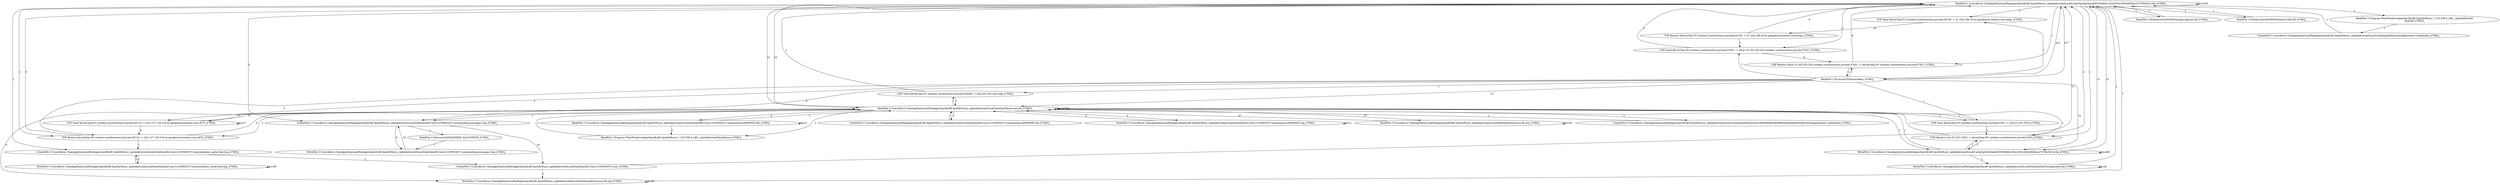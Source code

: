 strict digraph G {
  "ReadFile C:\Users\Kevin Chan\AppData\Local\Packages\SpotifyAB.SpotifyMusic_zpdnekdrzrea0\LocalCache\Spotify\Data\f2\f255d9b0c182a2302c5d0c684fcac2707fdc9a7e.file_47DEQ_";
  "CreateFile C:\Users\Kevin Chan\AppData\Local\Packages\SpotifyAB.SpotifyMusic_zpdnekdrzrea0\LocalState\Spotify\Users\12185952672-user\pending-messages.tmp_47DEQ_";
  "WriteFile C:\Users\Kevin Chan\AppData\Local\Packages\SpotifyAB.SpotifyMusic_zpdnekdrzrea0\LocalState\Spotify\Users\12185952672-user\pending-messages.tmp_47DEQ_";
  "CreateFile C:\Users\Kevin Chan\AppData\Local\Packages\SpotifyAB.SpotifyMusic_zpdnekdrzrea0\LocalState\Spotify\Users\12185952672-user_47DEQ_";
  "TCP Send KevinChan-PC.wireless.northwestern.private:55136 -&gt; 47.224.186.35.bc.googleusercontent.com:https_47DEQ_";
  "TCP Receive KevinChan-PC.wireless.northwestern.private:55136 -&gt; 47.224.186.35.bc.googleusercontent.com:https_47DEQ_";
  "UDP Send KevinChan-PC.wireless.northwestern.private:57621 -&gt; dhcp-10-105-255-255.wireless.northwestern.private:57621_47DEQ_";
  "UDP Receive dhcp-10-105-255-255.wireless.northwestern.private:57621 -&gt; KevinChan-PC.wireless.northwestern.private:57621_47DEQ_";
  "TCP Receive KevinChan-PC.wireless.northwestern.private:55123 -&gt; 242.127.154.104.bc.googleusercontent.com:4070_47DEQ_";
  "CreateFile C:\Users\Kevin Chan\AppData\Local\Packages\SpotifyAB.SpotifyMusic_zpdnekdrzrea0\LocalState\Spotify\Users\12185952672-user\metadata_cache.bnk.tmp_47DEQ_";
  "WriteFile C:\Users\Kevin Chan\AppData\Local\Packages\SpotifyAB.SpotifyMusic_zpdnekdrzrea0\LocalState\Spotify\Users\12185952672-user\metadata_cache.bnk.tmp_47DEQ_";
  "UDP Receive 224.0.0.251:5353 -&gt; KevinChan-PC.wireless.northwestern.private:5353_47DEQ_";
  "WriteFile C:\Users\Kevin Chan\AppData\Local\Packages\SpotifyAB.SpotifyMusic_zpdnekdrzrea0\LocalCache\Spotify\Data\f2\f255d9b0c182a2302c5d0c684fcac2707fdc9a7e.file_47DEQ_";
  "ReadFile C:\Users\Kevin Chan\AppData\Local\Packages\SpotifyAB.SpotifyMusic_zpdnekdrzrea0\LocalState\Spotify\mercury.db_47DEQ_";
  "WriteFile C:\Users\Kevin Chan\AppData\Local\Packages\SpotifyAB.SpotifyMusic_zpdnekdrzrea0\LocalState\Spotify\mercury.db-wal_47DEQ_";
  "WriteFile C:\Users\Kevin Chan\AppData\Local\Packages\SpotifyAB.SpotifyMusic_zpdnekdrzrea0\LocalState\Spotify\Storage\index.dat_47DEQ_";
  "ReadFile C:\Windows\SysWOW64\twinapi.appcore.dll_47DEQ_";
  "ReadFile C:\Windows\SysWOW64\Windows.Web.dll_47DEQ_";
  "ReadFile C:\Program Files\WindowsApps\SpotifyAB.SpotifyMusic_1.125.559.0_x86__zpdnekdrzrea0\libcef.dll_47DEQ_";
  "CreateFile C:\Users\Kevin Chan\AppData\Local\Packages\SpotifyAB.SpotifyMusic_zpdnekdrzrea0\LocalCache\Spotify\Browser\Application Cache\Index_47DEQ_";
  "TCP Send KevinChan-PC.wireless.northwestern.private:55123 -&gt; 242.127.154.104.bc.googleusercontent.com:4070_47DEQ_";
  "ReadFile C:\Program Files\WindowsApps\SpotifyAB.SpotifyMusic_1.125.559.0_x86__zpdnekdrzrea0\Spotify.exe_47DEQ_";
  "CreateFile C:\Users\Kevin Chan\AppData\Local\Packages\SpotifyAB.SpotifyMusic_zpdnekdrzrea0\LocalState\Spotify\Users\12185952672-user\primary.ldb\000005.ldb_47DEQ_";
  "ReadFile C:\Users\Kevin Chan\AppData\Local\Packages\SpotifyAB.SpotifyMusic_zpdnekdrzrea0\LocalState\Spotify\Users\12185952672-user\primary.ldb\000005.ldb_47DEQ_";
  "WriteFile C:\Users\Kevin Chan\AppData\Local\Packages\SpotifyAB.SpotifyMusic_zpdnekdrzrea0\LocalState\Spotify\Users\12185952672-user\primary.ldb\000043.log_47DEQ_";
  "ReadFile C:\Users\Kevin Chan\AppData\Local\Packages\SpotifyAB.SpotifyMusic_zpdnekdrzrea0\LocalState\Spotify\mercury.db-wal_47DEQ_";
  "CreateFile C:\Users\Kevin Chan\AppData\Local\Packages\SpotifyAB.SpotifyMusic_zpdnekdrzrea0\LocalCache\Spotify\Browser\418df298da6c06f2ff644ea64e8ea55b0fd182ba\Application Cache\Index_47DEQ_";
  "UDP Send KevinChan-PC.wireless.northwestern.private:5353 -&gt; 224.0.0.251:5353_47DEQ_";
  "UDP Send KevinChan-PC.wireless.northwestern.private:58289 -&gt; 239.255.255.250:ssdp_47DEQ_";
  "ReadFile C:\$ConvertToNonresident_47DEQ_";
  "ReadFile C:\$Secure:$SDH:$INDEX_ALLOCATION_47DEQ_";
  "ReadFile C:\Users\Kevin Chan\AppData\Local\Packages\SpotifyAB.SpotifyMusic_zpdnekdrzrea0\LocalCache\Spotify\Data\f2\f255d9b0c182a2302c5d0c684fcac2707fdc9a7e.file_47DEQ_" -> "ReadFile C:\Users\Kevin Chan\AppData\Local\Packages\SpotifyAB.SpotifyMusic_zpdnekdrzrea0\LocalCache\Spotify\Data\f2\f255d9b0c182a2302c5d0c684fcac2707fdc9a7e.file_47DEQ_" [ label="158" ];
  "ReadFile C:\Users\Kevin Chan\AppData\Local\Packages\SpotifyAB.SpotifyMusic_zpdnekdrzrea0\LocalCache\Spotify\Data\f2\f255d9b0c182a2302c5d0c684fcac2707fdc9a7e.file_47DEQ_" -> "CreateFile C:\Users\Kevin Chan\AppData\Local\Packages\SpotifyAB.SpotifyMusic_zpdnekdrzrea0\LocalState\Spotify\Users\12185952672-user\pending-messages.tmp_47DEQ_" [ label="3" ];
  "CreateFile C:\Users\Kevin Chan\AppData\Local\Packages\SpotifyAB.SpotifyMusic_zpdnekdrzrea0\LocalState\Spotify\Users\12185952672-user\pending-messages.tmp_47DEQ_" -> "WriteFile C:\Users\Kevin Chan\AppData\Local\Packages\SpotifyAB.SpotifyMusic_zpdnekdrzrea0\LocalState\Spotify\Users\12185952672-user\pending-messages.tmp_47DEQ_" [ label="9" ];
  "WriteFile C:\Users\Kevin Chan\AppData\Local\Packages\SpotifyAB.SpotifyMusic_zpdnekdrzrea0\LocalState\Spotify\Users\12185952672-user\pending-messages.tmp_47DEQ_" -> "CreateFile C:\Users\Kevin Chan\AppData\Local\Packages\SpotifyAB.SpotifyMusic_zpdnekdrzrea0\LocalState\Spotify\Users\12185952672-user\pending-messages.tmp_47DEQ_" [ label="10" ];
  "CreateFile C:\Users\Kevin Chan\AppData\Local\Packages\SpotifyAB.SpotifyMusic_zpdnekdrzrea0\LocalState\Spotify\Users\12185952672-user\pending-messages.tmp_47DEQ_" -> "CreateFile C:\Users\Kevin Chan\AppData\Local\Packages\SpotifyAB.SpotifyMusic_zpdnekdrzrea0\LocalState\Spotify\Users\12185952672-user_47DEQ_" [ label="10" ];
  "CreateFile C:\Users\Kevin Chan\AppData\Local\Packages\SpotifyAB.SpotifyMusic_zpdnekdrzrea0\LocalState\Spotify\Users\12185952672-user_47DEQ_" -> "ReadFile C:\Users\Kevin Chan\AppData\Local\Packages\SpotifyAB.SpotifyMusic_zpdnekdrzrea0\LocalCache\Spotify\Data\f2\f255d9b0c182a2302c5d0c684fcac2707fdc9a7e.file_47DEQ_" [ label="11" ];
  "ReadFile C:\Users\Kevin Chan\AppData\Local\Packages\SpotifyAB.SpotifyMusic_zpdnekdrzrea0\LocalCache\Spotify\Data\f2\f255d9b0c182a2302c5d0c684fcac2707fdc9a7e.file_47DEQ_" -> "TCP Send KevinChan-PC.wireless.northwestern.private:55136 -&gt; 47.224.186.35.bc.googleusercontent.com:https_47DEQ_" [ label="3" ];
  "TCP Send KevinChan-PC.wireless.northwestern.private:55136 -&gt; 47.224.186.35.bc.googleusercontent.com:https_47DEQ_" -> "TCP Receive KevinChan-PC.wireless.northwestern.private:55136 -&gt; 47.224.186.35.bc.googleusercontent.com:https_47DEQ_" [ label="10" ];
  "TCP Receive KevinChan-PC.wireless.northwestern.private:55136 -&gt; 47.224.186.35.bc.googleusercontent.com:https_47DEQ_" -> "UDP Send KevinChan-PC.wireless.northwestern.private:57621 -&gt; dhcp-10-105-255-255.wireless.northwestern.private:57621_47DEQ_" [ label="1" ];
  "UDP Send KevinChan-PC.wireless.northwestern.private:57621 -&gt; dhcp-10-105-255-255.wireless.northwestern.private:57621_47DEQ_" -> "UDP Receive dhcp-10-105-255-255.wireless.northwestern.private:57621 -&gt; KevinChan-PC.wireless.northwestern.private:57621_47DEQ_" [ label="8" ];
  "UDP Receive dhcp-10-105-255-255.wireless.northwestern.private:57621 -&gt; KevinChan-PC.wireless.northwestern.private:57621_47DEQ_" -> "ReadFile C:\Users\Kevin Chan\AppData\Local\Packages\SpotifyAB.SpotifyMusic_zpdnekdrzrea0\LocalCache\Spotify\Data\f2\f255d9b0c182a2302c5d0c684fcac2707fdc9a7e.file_47DEQ_" [ label="9" ];
  "ReadFile C:\Users\Kevin Chan\AppData\Local\Packages\SpotifyAB.SpotifyMusic_zpdnekdrzrea0\LocalCache\Spotify\Data\f2\f255d9b0c182a2302c5d0c684fcac2707fdc9a7e.file_47DEQ_" -> "TCP Receive KevinChan-PC.wireless.northwestern.private:55123 -&gt; 242.127.154.104.bc.googleusercontent.com:4070_47DEQ_" [ label="1" ];
  "TCP Receive KevinChan-PC.wireless.northwestern.private:55123 -&gt; 242.127.154.104.bc.googleusercontent.com:4070_47DEQ_" -> "ReadFile C:\Users\Kevin Chan\AppData\Local\Packages\SpotifyAB.SpotifyMusic_zpdnekdrzrea0\LocalCache\Spotify\Data\f2\f255d9b0c182a2302c5d0c684fcac2707fdc9a7e.file_47DEQ_" [ label="5" ];
  "ReadFile C:\Users\Kevin Chan\AppData\Local\Packages\SpotifyAB.SpotifyMusic_zpdnekdrzrea0\LocalCache\Spotify\Data\f2\f255d9b0c182a2302c5d0c684fcac2707fdc9a7e.file_47DEQ_" -> "UDP Send KevinChan-PC.wireless.northwestern.private:57621 -&gt; dhcp-10-105-255-255.wireless.northwestern.private:57621_47DEQ_" [ label="2" ];
  "TCP Receive KevinChan-PC.wireless.northwestern.private:55136 -&gt; 47.224.186.35.bc.googleusercontent.com:https_47DEQ_" -> "ReadFile C:\Users\Kevin Chan\AppData\Local\Packages\SpotifyAB.SpotifyMusic_zpdnekdrzrea0\LocalCache\Spotify\Data\f2\f255d9b0c182a2302c5d0c684fcac2707fdc9a7e.file_47DEQ_" [ label="9" ];
  "ReadFile C:\Users\Kevin Chan\AppData\Local\Packages\SpotifyAB.SpotifyMusic_zpdnekdrzrea0\LocalCache\Spotify\Data\f2\f255d9b0c182a2302c5d0c684fcac2707fdc9a7e.file_47DEQ_" -> "CreateFile C:\Users\Kevin Chan\AppData\Local\Packages\SpotifyAB.SpotifyMusic_zpdnekdrzrea0\LocalState\Spotify\Users\12185952672-user\metadata_cache.bnk.tmp_47DEQ_" [ label="1" ];
  "CreateFile C:\Users\Kevin Chan\AppData\Local\Packages\SpotifyAB.SpotifyMusic_zpdnekdrzrea0\LocalState\Spotify\Users\12185952672-user\metadata_cache.bnk.tmp_47DEQ_" -> "WriteFile C:\Users\Kevin Chan\AppData\Local\Packages\SpotifyAB.SpotifyMusic_zpdnekdrzrea0\LocalState\Spotify\Users\12185952672-user\metadata_cache.bnk.tmp_47DEQ_" [ label="2" ];
  "WriteFile C:\Users\Kevin Chan\AppData\Local\Packages\SpotifyAB.SpotifyMusic_zpdnekdrzrea0\LocalState\Spotify\Users\12185952672-user\metadata_cache.bnk.tmp_47DEQ_" -> "WriteFile C:\Users\Kevin Chan\AppData\Local\Packages\SpotifyAB.SpotifyMusic_zpdnekdrzrea0\LocalState\Spotify\Users\12185952672-user\metadata_cache.bnk.tmp_47DEQ_" [ label="90" ];
  "WriteFile C:\Users\Kevin Chan\AppData\Local\Packages\SpotifyAB.SpotifyMusic_zpdnekdrzrea0\LocalState\Spotify\Users\12185952672-user\metadata_cache.bnk.tmp_47DEQ_" -> "CreateFile C:\Users\Kevin Chan\AppData\Local\Packages\SpotifyAB.SpotifyMusic_zpdnekdrzrea0\LocalState\Spotify\Users\12185952672-user\metadata_cache.bnk.tmp_47DEQ_" [ label="2" ];
  "CreateFile C:\Users\Kevin Chan\AppData\Local\Packages\SpotifyAB.SpotifyMusic_zpdnekdrzrea0\LocalState\Spotify\Users\12185952672-user\metadata_cache.bnk.tmp_47DEQ_" -> "CreateFile C:\Users\Kevin Chan\AppData\Local\Packages\SpotifyAB.SpotifyMusic_zpdnekdrzrea0\LocalState\Spotify\Users\12185952672-user_47DEQ_" [ label="2" ];
  "ReadFile C:\Users\Kevin Chan\AppData\Local\Packages\SpotifyAB.SpotifyMusic_zpdnekdrzrea0\LocalCache\Spotify\Data\f2\f255d9b0c182a2302c5d0c684fcac2707fdc9a7e.file_47DEQ_" -> "UDP Receive 224.0.0.251:5353 -&gt; KevinChan-PC.wireless.northwestern.private:5353_47DEQ_" [ label="1" ];
  "UDP Receive 224.0.0.251:5353 -&gt; KevinChan-PC.wireless.northwestern.private:5353_47DEQ_" -> "WriteFile C:\Users\Kevin Chan\AppData\Local\Packages\SpotifyAB.SpotifyMusic_zpdnekdrzrea0\LocalCache\Spotify\Data\f2\f255d9b0c182a2302c5d0c684fcac2707fdc9a7e.file_47DEQ_" [ label="1" ];
  "WriteFile C:\Users\Kevin Chan\AppData\Local\Packages\SpotifyAB.SpotifyMusic_zpdnekdrzrea0\LocalCache\Spotify\Data\f2\f255d9b0c182a2302c5d0c684fcac2707fdc9a7e.file_47DEQ_" -> "WriteFile C:\Users\Kevin Chan\AppData\Local\Packages\SpotifyAB.SpotifyMusic_zpdnekdrzrea0\LocalCache\Spotify\Data\f2\f255d9b0c182a2302c5d0c684fcac2707fdc9a7e.file_47DEQ_" [ label="681" ];
  "WriteFile C:\Users\Kevin Chan\AppData\Local\Packages\SpotifyAB.SpotifyMusic_zpdnekdrzrea0\LocalCache\Spotify\Data\f2\f255d9b0c182a2302c5d0c684fcac2707fdc9a7e.file_47DEQ_" -> "ReadFile C:\Users\Kevin Chan\AppData\Local\Packages\SpotifyAB.SpotifyMusic_zpdnekdrzrea0\LocalCache\Spotify\Data\f2\f255d9b0c182a2302c5d0c684fcac2707fdc9a7e.file_47DEQ_" [ label="21" ];
  "ReadFile C:\Users\Kevin Chan\AppData\Local\Packages\SpotifyAB.SpotifyMusic_zpdnekdrzrea0\LocalCache\Spotify\Data\f2\f255d9b0c182a2302c5d0c684fcac2707fdc9a7e.file_47DEQ_" -> "WriteFile C:\Users\Kevin Chan\AppData\Local\Packages\SpotifyAB.SpotifyMusic_zpdnekdrzrea0\LocalCache\Spotify\Data\f2\f255d9b0c182a2302c5d0c684fcac2707fdc9a7e.file_47DEQ_" [ label="11" ];
  "WriteFile C:\Users\Kevin Chan\AppData\Local\Packages\SpotifyAB.SpotifyMusic_zpdnekdrzrea0\LocalCache\Spotify\Data\f2\f255d9b0c182a2302c5d0c684fcac2707fdc9a7e.file_47DEQ_" -> "UDP Receive 224.0.0.251:5353 -&gt; KevinChan-PC.wireless.northwestern.private:5353_47DEQ_" [ label="1" ];
  "UDP Receive 224.0.0.251:5353 -&gt; KevinChan-PC.wireless.northwestern.private:5353_47DEQ_" -> "ReadFile C:\Users\Kevin Chan\AppData\Local\Packages\SpotifyAB.SpotifyMusic_zpdnekdrzrea0\LocalCache\Spotify\Data\f2\f255d9b0c182a2302c5d0c684fcac2707fdc9a7e.file_47DEQ_" [ label="2" ];
  "WriteFile C:\Users\Kevin Chan\AppData\Local\Packages\SpotifyAB.SpotifyMusic_zpdnekdrzrea0\LocalCache\Spotify\Data\f2\f255d9b0c182a2302c5d0c684fcac2707fdc9a7e.file_47DEQ_" -> "ReadFile C:\Users\Kevin Chan\AppData\Local\Packages\SpotifyAB.SpotifyMusic_zpdnekdrzrea0\LocalState\Spotify\mercury.db_47DEQ_" [ label="1" ];
  "ReadFile C:\Users\Kevin Chan\AppData\Local\Packages\SpotifyAB.SpotifyMusic_zpdnekdrzrea0\LocalState\Spotify\mercury.db_47DEQ_" -> "ReadFile C:\Users\Kevin Chan\AppData\Local\Packages\SpotifyAB.SpotifyMusic_zpdnekdrzrea0\LocalState\Spotify\mercury.db_47DEQ_" [ label="127501" ];
  "ReadFile C:\Users\Kevin Chan\AppData\Local\Packages\SpotifyAB.SpotifyMusic_zpdnekdrzrea0\LocalState\Spotify\mercury.db_47DEQ_" -> "WriteFile C:\Users\Kevin Chan\AppData\Local\Packages\SpotifyAB.SpotifyMusic_zpdnekdrzrea0\LocalCache\Spotify\Data\f2\f255d9b0c182a2302c5d0c684fcac2707fdc9a7e.file_47DEQ_" [ label="1" ];
  "ReadFile C:\Users\Kevin Chan\AppData\Local\Packages\SpotifyAB.SpotifyMusic_zpdnekdrzrea0\LocalCache\Spotify\Data\f2\f255d9b0c182a2302c5d0c684fcac2707fdc9a7e.file_47DEQ_" -> "ReadFile C:\Users\Kevin Chan\AppData\Local\Packages\SpotifyAB.SpotifyMusic_zpdnekdrzrea0\LocalState\Spotify\mercury.db_47DEQ_" [ label="23" ];
  "ReadFile C:\Users\Kevin Chan\AppData\Local\Packages\SpotifyAB.SpotifyMusic_zpdnekdrzrea0\LocalState\Spotify\mercury.db_47DEQ_" -> "WriteFile C:\Users\Kevin Chan\AppData\Local\Packages\SpotifyAB.SpotifyMusic_zpdnekdrzrea0\LocalState\Spotify\mercury.db-wal_47DEQ_" [ label="6" ];
  "WriteFile C:\Users\Kevin Chan\AppData\Local\Packages\SpotifyAB.SpotifyMusic_zpdnekdrzrea0\LocalState\Spotify\mercury.db-wal_47DEQ_" -> "WriteFile C:\Users\Kevin Chan\AppData\Local\Packages\SpotifyAB.SpotifyMusic_zpdnekdrzrea0\LocalState\Spotify\mercury.db-wal_47DEQ_" [ label="87" ];
  "WriteFile C:\Users\Kevin Chan\AppData\Local\Packages\SpotifyAB.SpotifyMusic_zpdnekdrzrea0\LocalState\Spotify\mercury.db-wal_47DEQ_" -> "ReadFile C:\Users\Kevin Chan\AppData\Local\Packages\SpotifyAB.SpotifyMusic_zpdnekdrzrea0\LocalCache\Spotify\Data\f2\f255d9b0c182a2302c5d0c684fcac2707fdc9a7e.file_47DEQ_" [ label="7" ];
  "ReadFile C:\Users\Kevin Chan\AppData\Local\Packages\SpotifyAB.SpotifyMusic_zpdnekdrzrea0\LocalState\Spotify\mercury.db_47DEQ_" -> "ReadFile C:\Users\Kevin Chan\AppData\Local\Packages\SpotifyAB.SpotifyMusic_zpdnekdrzrea0\LocalCache\Spotify\Data\f2\f255d9b0c182a2302c5d0c684fcac2707fdc9a7e.file_47DEQ_" [ label="31" ];
  "WriteFile C:\Users\Kevin Chan\AppData\Local\Packages\SpotifyAB.SpotifyMusic_zpdnekdrzrea0\LocalCache\Spotify\Data\f2\f255d9b0c182a2302c5d0c684fcac2707fdc9a7e.file_47DEQ_" -> "WriteFile C:\Users\Kevin Chan\AppData\Local\Packages\SpotifyAB.SpotifyMusic_zpdnekdrzrea0\LocalState\Spotify\Storage\index.dat_47DEQ_" [ label="2" ];
  "WriteFile C:\Users\Kevin Chan\AppData\Local\Packages\SpotifyAB.SpotifyMusic_zpdnekdrzrea0\LocalState\Spotify\Storage\index.dat_47DEQ_" -> "WriteFile C:\Users\Kevin Chan\AppData\Local\Packages\SpotifyAB.SpotifyMusic_zpdnekdrzrea0\LocalState\Spotify\Storage\index.dat_47DEQ_" [ label="6" ];
  "WriteFile C:\Users\Kevin Chan\AppData\Local\Packages\SpotifyAB.SpotifyMusic_zpdnekdrzrea0\LocalState\Spotify\Storage\index.dat_47DEQ_" -> "ReadFile C:\Users\Kevin Chan\AppData\Local\Packages\SpotifyAB.SpotifyMusic_zpdnekdrzrea0\LocalCache\Spotify\Data\f2\f255d9b0c182a2302c5d0c684fcac2707fdc9a7e.file_47DEQ_" [ label="2" ];
  "ReadFile C:\Users\Kevin Chan\AppData\Local\Packages\SpotifyAB.SpotifyMusic_zpdnekdrzrea0\LocalCache\Spotify\Data\f2\f255d9b0c182a2302c5d0c684fcac2707fdc9a7e.file_47DEQ_" -> "ReadFile C:\Windows\SysWOW64\twinapi.appcore.dll_47DEQ_" [ label="1" ];
  "ReadFile C:\Windows\SysWOW64\twinapi.appcore.dll_47DEQ_" -> "ReadFile C:\Users\Kevin Chan\AppData\Local\Packages\SpotifyAB.SpotifyMusic_zpdnekdrzrea0\LocalCache\Spotify\Data\f2\f255d9b0c182a2302c5d0c684fcac2707fdc9a7e.file_47DEQ_" [ label="1" ];
  "ReadFile C:\Users\Kevin Chan\AppData\Local\Packages\SpotifyAB.SpotifyMusic_zpdnekdrzrea0\LocalCache\Spotify\Data\f2\f255d9b0c182a2302c5d0c684fcac2707fdc9a7e.file_47DEQ_" -> "ReadFile C:\Windows\SysWOW64\Windows.Web.dll_47DEQ_" [ label="1" ];
  "ReadFile C:\Windows\SysWOW64\Windows.Web.dll_47DEQ_" -> "ReadFile C:\Users\Kevin Chan\AppData\Local\Packages\SpotifyAB.SpotifyMusic_zpdnekdrzrea0\LocalCache\Spotify\Data\f2\f255d9b0c182a2302c5d0c684fcac2707fdc9a7e.file_47DEQ_" [ label="1" ];
  "ReadFile C:\Users\Kevin Chan\AppData\Local\Packages\SpotifyAB.SpotifyMusic_zpdnekdrzrea0\LocalCache\Spotify\Data\f2\f255d9b0c182a2302c5d0c684fcac2707fdc9a7e.file_47DEQ_" -> "ReadFile C:\Program Files\WindowsApps\SpotifyAB.SpotifyMusic_1.125.559.0_x86__zpdnekdrzrea0\libcef.dll_47DEQ_" [ label="1" ];
  "ReadFile C:\Program Files\WindowsApps\SpotifyAB.SpotifyMusic_1.125.559.0_x86__zpdnekdrzrea0\libcef.dll_47DEQ_" -> "CreateFile C:\Users\Kevin Chan\AppData\Local\Packages\SpotifyAB.SpotifyMusic_zpdnekdrzrea0\LocalCache\Spotify\Browser\Application Cache\Index_47DEQ_" [ label="1" ];
  "CreateFile C:\Users\Kevin Chan\AppData\Local\Packages\SpotifyAB.SpotifyMusic_zpdnekdrzrea0\LocalCache\Spotify\Browser\Application Cache\Index_47DEQ_" -> "ReadFile C:\Users\Kevin Chan\AppData\Local\Packages\SpotifyAB.SpotifyMusic_zpdnekdrzrea0\LocalCache\Spotify\Data\f2\f255d9b0c182a2302c5d0c684fcac2707fdc9a7e.file_47DEQ_" [ label="1" ];
  "ReadFile C:\Users\Kevin Chan\AppData\Local\Packages\SpotifyAB.SpotifyMusic_zpdnekdrzrea0\LocalState\Spotify\mercury.db_47DEQ_" -> "TCP Send KevinChan-PC.wireless.northwestern.private:55123 -&gt; 242.127.154.104.bc.googleusercontent.com:4070_47DEQ_" [ label="10" ];
  "TCP Send KevinChan-PC.wireless.northwestern.private:55123 -&gt; 242.127.154.104.bc.googleusercontent.com:4070_47DEQ_" -> "ReadFile C:\Users\Kevin Chan\AppData\Local\Packages\SpotifyAB.SpotifyMusic_zpdnekdrzrea0\LocalState\Spotify\mercury.db_47DEQ_" [ label="9" ];
  "ReadFile C:\Users\Kevin Chan\AppData\Local\Packages\SpotifyAB.SpotifyMusic_zpdnekdrzrea0\LocalState\Spotify\mercury.db_47DEQ_" -> "TCP Receive KevinChan-PC.wireless.northwestern.private:55123 -&gt; 242.127.154.104.bc.googleusercontent.com:4070_47DEQ_" [ label="3" ];
  "TCP Receive KevinChan-PC.wireless.northwestern.private:55123 -&gt; 242.127.154.104.bc.googleusercontent.com:4070_47DEQ_" -> "ReadFile C:\Users\Kevin Chan\AppData\Local\Packages\SpotifyAB.SpotifyMusic_zpdnekdrzrea0\LocalState\Spotify\mercury.db_47DEQ_" [ label="4" ];
  "TCP Send KevinChan-PC.wireless.northwestern.private:55123 -&gt; 242.127.154.104.bc.googleusercontent.com:4070_47DEQ_" -> "TCP Send KevinChan-PC.wireless.northwestern.private:55123 -&gt; 242.127.154.104.bc.googleusercontent.com:4070_47DEQ_" [ label="17" ];
  "TCP Send KevinChan-PC.wireless.northwestern.private:55123 -&gt; 242.127.154.104.bc.googleusercontent.com:4070_47DEQ_" -> "TCP Receive KevinChan-PC.wireless.northwestern.private:55123 -&gt; 242.127.154.104.bc.googleusercontent.com:4070_47DEQ_" [ label="4" ];
  "ReadFile C:\Users\Kevin Chan\AppData\Local\Packages\SpotifyAB.SpotifyMusic_zpdnekdrzrea0\LocalState\Spotify\mercury.db_47DEQ_" -> "ReadFile C:\Program Files\WindowsApps\SpotifyAB.SpotifyMusic_1.125.559.0_x86__zpdnekdrzrea0\Spotify.exe_47DEQ_" [ label="1" ];
  "ReadFile C:\Program Files\WindowsApps\SpotifyAB.SpotifyMusic_1.125.559.0_x86__zpdnekdrzrea0\Spotify.exe_47DEQ_" -> "ReadFile C:\Users\Kevin Chan\AppData\Local\Packages\SpotifyAB.SpotifyMusic_zpdnekdrzrea0\LocalState\Spotify\mercury.db_47DEQ_" [ label="3" ];
  "ReadFile C:\Users\Kevin Chan\AppData\Local\Packages\SpotifyAB.SpotifyMusic_zpdnekdrzrea0\LocalState\Spotify\mercury.db_47DEQ_" -> "CreateFile C:\Users\Kevin Chan\AppData\Local\Packages\SpotifyAB.SpotifyMusic_zpdnekdrzrea0\LocalState\Spotify\Users\12185952672-user\primary.ldb\000005.ldb_47DEQ_" [ label="1" ];
  "CreateFile C:\Users\Kevin Chan\AppData\Local\Packages\SpotifyAB.SpotifyMusic_zpdnekdrzrea0\LocalState\Spotify\Users\12185952672-user\primary.ldb\000005.ldb_47DEQ_" -> "ReadFile C:\Users\Kevin Chan\AppData\Local\Packages\SpotifyAB.SpotifyMusic_zpdnekdrzrea0\LocalState\Spotify\mercury.db_47DEQ_" [ label="1" ];
  "ReadFile C:\Users\Kevin Chan\AppData\Local\Packages\SpotifyAB.SpotifyMusic_zpdnekdrzrea0\LocalState\Spotify\mercury.db_47DEQ_" -> "ReadFile C:\Users\Kevin Chan\AppData\Local\Packages\SpotifyAB.SpotifyMusic_zpdnekdrzrea0\LocalState\Spotify\Users\12185952672-user\primary.ldb\000005.ldb_47DEQ_" [ label="3" ];
  "ReadFile C:\Users\Kevin Chan\AppData\Local\Packages\SpotifyAB.SpotifyMusic_zpdnekdrzrea0\LocalState\Spotify\Users\12185952672-user\primary.ldb\000005.ldb_47DEQ_" -> "ReadFile C:\Users\Kevin Chan\AppData\Local\Packages\SpotifyAB.SpotifyMusic_zpdnekdrzrea0\LocalState\Spotify\Users\12185952672-user\primary.ldb\000005.ldb_47DEQ_" [ label="2" ];
  "ReadFile C:\Users\Kevin Chan\AppData\Local\Packages\SpotifyAB.SpotifyMusic_zpdnekdrzrea0\LocalState\Spotify\Users\12185952672-user\primary.ldb\000005.ldb_47DEQ_" -> "ReadFile C:\Users\Kevin Chan\AppData\Local\Packages\SpotifyAB.SpotifyMusic_zpdnekdrzrea0\LocalState\Spotify\mercury.db_47DEQ_" [ label="1" ];
  "ReadFile C:\Users\Kevin Chan\AppData\Local\Packages\SpotifyAB.SpotifyMusic_zpdnekdrzrea0\LocalState\Spotify\Users\12185952672-user\primary.ldb\000005.ldb_47DEQ_" -> "ReadFile C:\Program Files\WindowsApps\SpotifyAB.SpotifyMusic_1.125.559.0_x86__zpdnekdrzrea0\Spotify.exe_47DEQ_" [ label="2" ];
  "ReadFile C:\Users\Kevin Chan\AppData\Local\Packages\SpotifyAB.SpotifyMusic_zpdnekdrzrea0\LocalState\Spotify\mercury.db_47DEQ_" -> "WriteFile C:\Users\Kevin Chan\AppData\Local\Packages\SpotifyAB.SpotifyMusic_zpdnekdrzrea0\LocalState\Spotify\Users\12185952672-user\primary.ldb\000043.log_47DEQ_" [ label="2" ];
  "WriteFile C:\Users\Kevin Chan\AppData\Local\Packages\SpotifyAB.SpotifyMusic_zpdnekdrzrea0\LocalState\Spotify\Users\12185952672-user\primary.ldb\000043.log_47DEQ_" -> "ReadFile C:\Users\Kevin Chan\AppData\Local\Packages\SpotifyAB.SpotifyMusic_zpdnekdrzrea0\LocalState\Spotify\mercury.db_47DEQ_" [ label="2" ];
  "WriteFile C:\Users\Kevin Chan\AppData\Local\Packages\SpotifyAB.SpotifyMusic_zpdnekdrzrea0\LocalState\Spotify\Users\12185952672-user\primary.ldb\000043.log_47DEQ_" -> "WriteFile C:\Users\Kevin Chan\AppData\Local\Packages\SpotifyAB.SpotifyMusic_zpdnekdrzrea0\LocalState\Spotify\Users\12185952672-user\primary.ldb\000043.log_47DEQ_" [ label="1" ];
  "ReadFile C:\Users\Kevin Chan\AppData\Local\Packages\SpotifyAB.SpotifyMusic_zpdnekdrzrea0\LocalState\Spotify\mercury.db_47DEQ_" -> "ReadFile C:\Users\Kevin Chan\AppData\Local\Packages\SpotifyAB.SpotifyMusic_zpdnekdrzrea0\LocalState\Spotify\mercury.db-wal_47DEQ_" [ label="37" ];
  "ReadFile C:\Users\Kevin Chan\AppData\Local\Packages\SpotifyAB.SpotifyMusic_zpdnekdrzrea0\LocalState\Spotify\mercury.db-wal_47DEQ_" -> "ReadFile C:\Users\Kevin Chan\AppData\Local\Packages\SpotifyAB.SpotifyMusic_zpdnekdrzrea0\LocalState\Spotify\mercury.db_47DEQ_" [ label="37" ];
  "ReadFile C:\Users\Kevin Chan\AppData\Local\Packages\SpotifyAB.SpotifyMusic_zpdnekdrzrea0\LocalState\Spotify\mercury.db-wal_47DEQ_" -> "ReadFile C:\Users\Kevin Chan\AppData\Local\Packages\SpotifyAB.SpotifyMusic_zpdnekdrzrea0\LocalState\Spotify\mercury.db-wal_47DEQ_" [ label="35" ];
  "ReadFile C:\Users\Kevin Chan\AppData\Local\Packages\SpotifyAB.SpotifyMusic_zpdnekdrzrea0\LocalState\Spotify\mercury.db_47DEQ_" -> "CreateFile C:\Users\Kevin Chan\AppData\Local\Packages\SpotifyAB.SpotifyMusic_zpdnekdrzrea0\LocalCache\Spotify\Browser\418df298da6c06f2ff644ea64e8ea55b0fd182ba\Application Cache\Index_47DEQ_" [ label="1" ];
  "CreateFile C:\Users\Kevin Chan\AppData\Local\Packages\SpotifyAB.SpotifyMusic_zpdnekdrzrea0\LocalCache\Spotify\Browser\418df298da6c06f2ff644ea64e8ea55b0fd182ba\Application Cache\Index_47DEQ_" -> "ReadFile C:\Users\Kevin Chan\AppData\Local\Packages\SpotifyAB.SpotifyMusic_zpdnekdrzrea0\LocalState\Spotify\mercury.db_47DEQ_" [ label="1" ];
  "ReadFile C:\Users\Kevin Chan\AppData\Local\Packages\SpotifyAB.SpotifyMusic_zpdnekdrzrea0\LocalState\Spotify\mercury.db_47DEQ_" -> "UDP Send KevinChan-PC.wireless.northwestern.private:5353 -&gt; 224.0.0.251:5353_47DEQ_" [ label="1" ];
  "UDP Send KevinChan-PC.wireless.northwestern.private:5353 -&gt; 224.0.0.251:5353_47DEQ_" -> "ReadFile C:\Users\Kevin Chan\AppData\Local\Packages\SpotifyAB.SpotifyMusic_zpdnekdrzrea0\LocalState\Spotify\mercury.db_47DEQ_" [ label="1" ];
  "ReadFile C:\Users\Kevin Chan\AppData\Local\Packages\SpotifyAB.SpotifyMusic_zpdnekdrzrea0\LocalState\Spotify\mercury.db_47DEQ_" -> "UDP Receive 224.0.0.251:5353 -&gt; KevinChan-PC.wireless.northwestern.private:5353_47DEQ_" [ label="1" ];
  "UDP Receive 224.0.0.251:5353 -&gt; KevinChan-PC.wireless.northwestern.private:5353_47DEQ_" -> "ReadFile C:\Users\Kevin Chan\AppData\Local\Packages\SpotifyAB.SpotifyMusic_zpdnekdrzrea0\LocalState\Spotify\mercury.db_47DEQ_" [ label="1" ];
  "ReadFile C:\Users\Kevin Chan\AppData\Local\Packages\SpotifyAB.SpotifyMusic_zpdnekdrzrea0\LocalState\Spotify\mercury.db_47DEQ_" -> "UDP Send KevinChan-PC.wireless.northwestern.private:58289 -&gt; 239.255.255.250:ssdp_47DEQ_" [ label="1" ];
  "UDP Send KevinChan-PC.wireless.northwestern.private:58289 -&gt; 239.255.255.250:ssdp_47DEQ_" -> "ReadFile C:\Users\Kevin Chan\AppData\Local\Packages\SpotifyAB.SpotifyMusic_zpdnekdrzrea0\LocalState\Spotify\mercury.db_47DEQ_" [ label="1" ];
  "ReadFile C:\Users\Kevin Chan\AppData\Local\Packages\SpotifyAB.SpotifyMusic_zpdnekdrzrea0\LocalCache\Spotify\Data\f2\f255d9b0c182a2302c5d0c684fcac2707fdc9a7e.file_47DEQ_" -> "ReadFile C:\$ConvertToNonresident_47DEQ_" [ label="477" ];
  "ReadFile C:\$ConvertToNonresident_47DEQ_" -> "ReadFile C:\Users\Kevin Chan\AppData\Local\Packages\SpotifyAB.SpotifyMusic_zpdnekdrzrea0\LocalCache\Spotify\Data\f2\f255d9b0c182a2302c5d0c684fcac2707fdc9a7e.file_47DEQ_" [ label="422" ];
  "ReadFile C:\$ConvertToNonresident_47DEQ_" -> "ReadFile C:\Users\Kevin Chan\AppData\Local\Packages\SpotifyAB.SpotifyMusic_zpdnekdrzrea0\LocalState\Spotify\mercury.db_47DEQ_" [ label="15" ];
  "ReadFile C:\$ConvertToNonresident_47DEQ_" -> "CreateFile C:\Users\Kevin Chan\AppData\Local\Packages\SpotifyAB.SpotifyMusic_zpdnekdrzrea0\LocalState\Spotify\Users\12185952672-user\pending-messages.tmp_47DEQ_" [ label="6" ];
  "CreateFile C:\Users\Kevin Chan\AppData\Local\Packages\SpotifyAB.SpotifyMusic_zpdnekdrzrea0\LocalState\Spotify\Users\12185952672-user\pending-messages.tmp_47DEQ_" -> "ReadFile C:\$Secure:$SDH:$INDEX_ALLOCATION_47DEQ_" [ label="1" ];
  "ReadFile C:\$Secure:$SDH:$INDEX_ALLOCATION_47DEQ_" -> "WriteFile C:\Users\Kevin Chan\AppData\Local\Packages\SpotifyAB.SpotifyMusic_zpdnekdrzrea0\LocalState\Spotify\Users\12185952672-user\pending-messages.tmp_47DEQ_" [ label="1" ];
  "ReadFile C:\$ConvertToNonresident_47DEQ_" -> "UDP Send KevinChan-PC.wireless.northwestern.private:57621 -&gt; dhcp-10-105-255-255.wireless.northwestern.private:57621_47DEQ_" [ label="7" ];
  "UDP Send KevinChan-PC.wireless.northwestern.private:57621 -&gt; dhcp-10-105-255-255.wireless.northwestern.private:57621_47DEQ_" -> "ReadFile C:\Users\Kevin Chan\AppData\Local\Packages\SpotifyAB.SpotifyMusic_zpdnekdrzrea0\LocalCache\Spotify\Data\f2\f255d9b0c182a2302c5d0c684fcac2707fdc9a7e.file_47DEQ_" [ label="2" ];
  "ReadFile C:\Users\Kevin Chan\AppData\Local\Packages\SpotifyAB.SpotifyMusic_zpdnekdrzrea0\LocalCache\Spotify\Data\f2\f255d9b0c182a2302c5d0c684fcac2707fdc9a7e.file_47DEQ_" -> "UDP Receive dhcp-10-105-255-255.wireless.northwestern.private:57621 -&gt; KevinChan-PC.wireless.northwestern.private:57621_47DEQ_" [ label="1" ];
  "UDP Receive dhcp-10-105-255-255.wireless.northwestern.private:57621 -&gt; KevinChan-PC.wireless.northwestern.private:57621_47DEQ_" -> "ReadFile C:\$ConvertToNonresident_47DEQ_" [ label="1" ];
  "ReadFile C:\$ConvertToNonresident_47DEQ_" -> "TCP Send KevinChan-PC.wireless.northwestern.private:55136 -&gt; 47.224.186.35.bc.googleusercontent.com:https_47DEQ_" [ label="7" ];
  "ReadFile C:\Users\Kevin Chan\AppData\Local\Packages\SpotifyAB.SpotifyMusic_zpdnekdrzrea0\LocalState\Spotify\mercury.db_47DEQ_" -> "CreateFile C:\Users\Kevin Chan\AppData\Local\Packages\SpotifyAB.SpotifyMusic_zpdnekdrzrea0\LocalState\Spotify\Users\12185952672-user\pending-messages.tmp_47DEQ_" [ label="1" ];
  "CreateFile C:\Users\Kevin Chan\AppData\Local\Packages\SpotifyAB.SpotifyMusic_zpdnekdrzrea0\LocalState\Spotify\Users\12185952672-user_47DEQ_" -> "WriteFile C:\Users\Kevin Chan\AppData\Local\Packages\SpotifyAB.SpotifyMusic_zpdnekdrzrea0\LocalState\Spotify\mercury.db-wal_47DEQ_" [ label="1" ];
  "ReadFile C:\$ConvertToNonresident_47DEQ_" -> "TCP Receive KevinChan-PC.wireless.northwestern.private:55123 -&gt; 242.127.154.104.bc.googleusercontent.com:4070_47DEQ_" [ label="2" ];
  "ReadFile C:\$ConvertToNonresident_47DEQ_" -> "TCP Send KevinChan-PC.wireless.northwestern.private:55123 -&gt; 242.127.154.104.bc.googleusercontent.com:4070_47DEQ_" [ label="3" ];
  "TCP Receive KevinChan-PC.wireless.northwestern.private:55123 -&gt; 242.127.154.104.bc.googleusercontent.com:4070_47DEQ_" -> "CreateFile C:\Users\Kevin Chan\AppData\Local\Packages\SpotifyAB.SpotifyMusic_zpdnekdrzrea0\LocalState\Spotify\Users\12185952672-user\metadata_cache.bnk.tmp_47DEQ_" [ label="1" ];
  "ReadFile C:\$ConvertToNonresident_47DEQ_" -> "WriteFile C:\Users\Kevin Chan\AppData\Local\Packages\SpotifyAB.SpotifyMusic_zpdnekdrzrea0\LocalCache\Spotify\Data\f2\f255d9b0c182a2302c5d0c684fcac2707fdc9a7e.file_47DEQ_" [ label="12" ];
  "ReadFile C:\$ConvertToNonresident_47DEQ_" -> "UDP Send KevinChan-PC.wireless.northwestern.private:5353 -&gt; 224.0.0.251:5353_47DEQ_" [ label="1" ];
  "UDP Send KevinChan-PC.wireless.northwestern.private:5353 -&gt; 224.0.0.251:5353_47DEQ_" -> "UDP Receive 224.0.0.251:5353 -&gt; KevinChan-PC.wireless.northwestern.private:5353_47DEQ_" [ label="1" ];
  "ReadFile C:\$ConvertToNonresident_47DEQ_" -> "UDP Send KevinChan-PC.wireless.northwestern.private:58289 -&gt; 239.255.255.250:ssdp_47DEQ_" [ label="1" ];
  "UDP Send KevinChan-PC.wireless.northwestern.private:58289 -&gt; 239.255.255.250:ssdp_47DEQ_" -> "ReadFile C:\Users\Kevin Chan\AppData\Local\Packages\SpotifyAB.SpotifyMusic_zpdnekdrzrea0\LocalCache\Spotify\Data\f2\f255d9b0c182a2302c5d0c684fcac2707fdc9a7e.file_47DEQ_" [ label="1" ];
  "ReadFile C:\$ConvertToNonresident_47DEQ_" -> "UDP Receive dhcp-10-105-255-255.wireless.northwestern.private:57621 -&gt; KevinChan-PC.wireless.northwestern.private:57621_47DEQ_" [ label="1" ];
}
